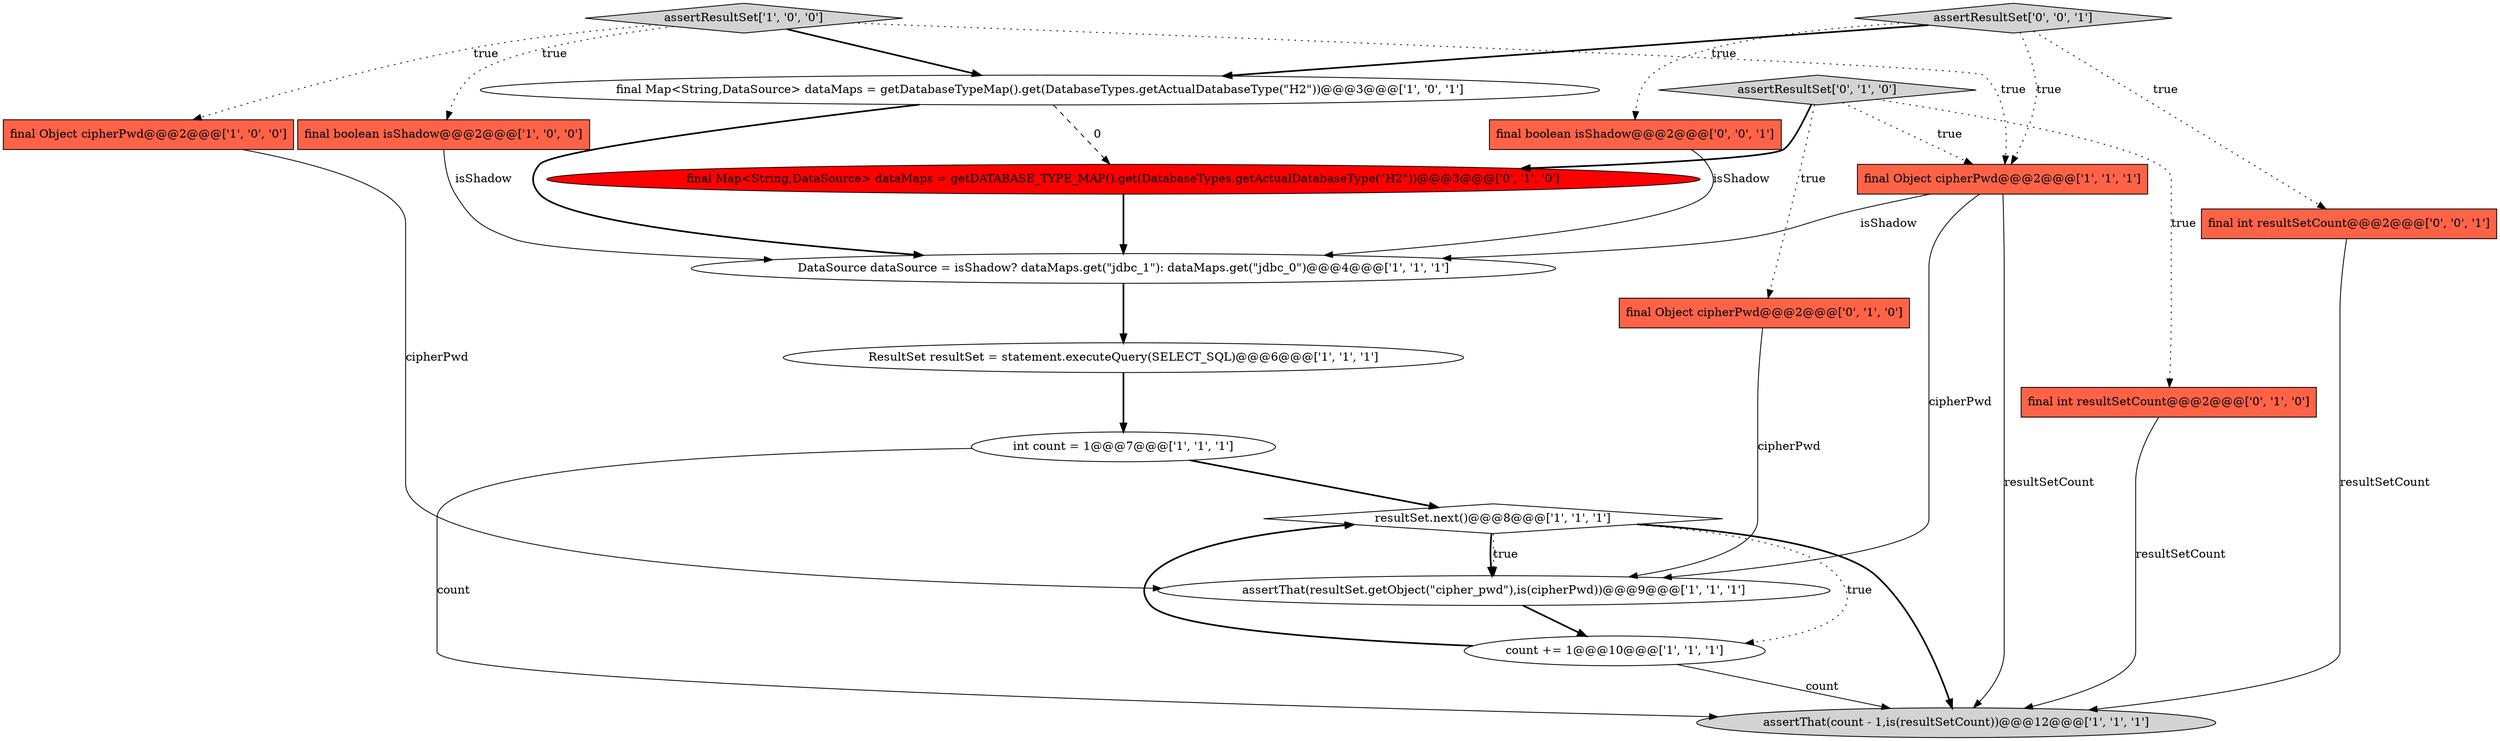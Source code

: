 digraph {
1 [style = filled, label = "assertThat(count - 1,is(resultSetCount))@@@12@@@['1', '1', '1']", fillcolor = lightgray, shape = ellipse image = "AAA0AAABBB1BBB"];
14 [style = filled, label = "assertResultSet['0', '1', '0']", fillcolor = lightgray, shape = diamond image = "AAA0AAABBB2BBB"];
17 [style = filled, label = "final boolean isShadow@@@2@@@['0', '0', '1']", fillcolor = tomato, shape = box image = "AAA0AAABBB3BBB"];
15 [style = filled, label = "final Map<String,DataSource> dataMaps = getDATABASE_TYPE_MAP().get(DatabaseTypes.getActualDatabaseType(\"H2\"))@@@3@@@['0', '1', '0']", fillcolor = red, shape = ellipse image = "AAA1AAABBB2BBB"];
5 [style = filled, label = "resultSet.next()@@@8@@@['1', '1', '1']", fillcolor = white, shape = diamond image = "AAA0AAABBB1BBB"];
10 [style = filled, label = "int count = 1@@@7@@@['1', '1', '1']", fillcolor = white, shape = ellipse image = "AAA0AAABBB1BBB"];
16 [style = filled, label = "assertResultSet['0', '0', '1']", fillcolor = lightgray, shape = diamond image = "AAA0AAABBB3BBB"];
0 [style = filled, label = "final Object cipherPwd@@@2@@@['1', '0', '0']", fillcolor = tomato, shape = box image = "AAA0AAABBB1BBB"];
7 [style = filled, label = "assertThat(resultSet.getObject(\"cipher_pwd\"),is(cipherPwd))@@@9@@@['1', '1', '1']", fillcolor = white, shape = ellipse image = "AAA0AAABBB1BBB"];
2 [style = filled, label = "final Map<String,DataSource> dataMaps = getDatabaseTypeMap().get(DatabaseTypes.getActualDatabaseType(\"H2\"))@@@3@@@['1', '0', '1']", fillcolor = white, shape = ellipse image = "AAA0AAABBB1BBB"];
9 [style = filled, label = "final Object cipherPwd@@@2@@@['1', '1', '1']", fillcolor = tomato, shape = box image = "AAA0AAABBB1BBB"];
11 [style = filled, label = "assertResultSet['1', '0', '0']", fillcolor = lightgray, shape = diamond image = "AAA0AAABBB1BBB"];
6 [style = filled, label = "ResultSet resultSet = statement.executeQuery(SELECT_SQL)@@@6@@@['1', '1', '1']", fillcolor = white, shape = ellipse image = "AAA0AAABBB1BBB"];
3 [style = filled, label = "count += 1@@@10@@@['1', '1', '1']", fillcolor = white, shape = ellipse image = "AAA0AAABBB1BBB"];
8 [style = filled, label = "final boolean isShadow@@@2@@@['1', '0', '0']", fillcolor = tomato, shape = box image = "AAA0AAABBB1BBB"];
12 [style = filled, label = "final Object cipherPwd@@@2@@@['0', '1', '0']", fillcolor = tomato, shape = box image = "AAA0AAABBB2BBB"];
4 [style = filled, label = "DataSource dataSource = isShadow? dataMaps.get(\"jdbc_1\"): dataMaps.get(\"jdbc_0\")@@@4@@@['1', '1', '1']", fillcolor = white, shape = ellipse image = "AAA0AAABBB1BBB"];
18 [style = filled, label = "final int resultSetCount@@@2@@@['0', '0', '1']", fillcolor = tomato, shape = box image = "AAA0AAABBB3BBB"];
13 [style = filled, label = "final int resultSetCount@@@2@@@['0', '1', '0']", fillcolor = tomato, shape = box image = "AAA0AAABBB2BBB"];
18->1 [style = solid, label="resultSetCount"];
16->9 [style = dotted, label="true"];
14->12 [style = dotted, label="true"];
4->6 [style = bold, label=""];
8->4 [style = solid, label="isShadow"];
16->17 [style = dotted, label="true"];
0->7 [style = solid, label="cipherPwd"];
11->9 [style = dotted, label="true"];
9->7 [style = solid, label="cipherPwd"];
5->3 [style = dotted, label="true"];
16->2 [style = bold, label=""];
2->4 [style = bold, label=""];
17->4 [style = solid, label="isShadow"];
11->2 [style = bold, label=""];
7->3 [style = bold, label=""];
12->7 [style = solid, label="cipherPwd"];
14->13 [style = dotted, label="true"];
2->15 [style = dashed, label="0"];
10->1 [style = solid, label="count"];
5->1 [style = bold, label=""];
3->1 [style = solid, label="count"];
3->5 [style = bold, label=""];
10->5 [style = bold, label=""];
9->1 [style = solid, label="resultSetCount"];
5->7 [style = dotted, label="true"];
6->10 [style = bold, label=""];
11->0 [style = dotted, label="true"];
15->4 [style = bold, label=""];
13->1 [style = solid, label="resultSetCount"];
5->7 [style = bold, label=""];
11->8 [style = dotted, label="true"];
14->15 [style = bold, label=""];
14->9 [style = dotted, label="true"];
9->4 [style = solid, label="isShadow"];
16->18 [style = dotted, label="true"];
}
